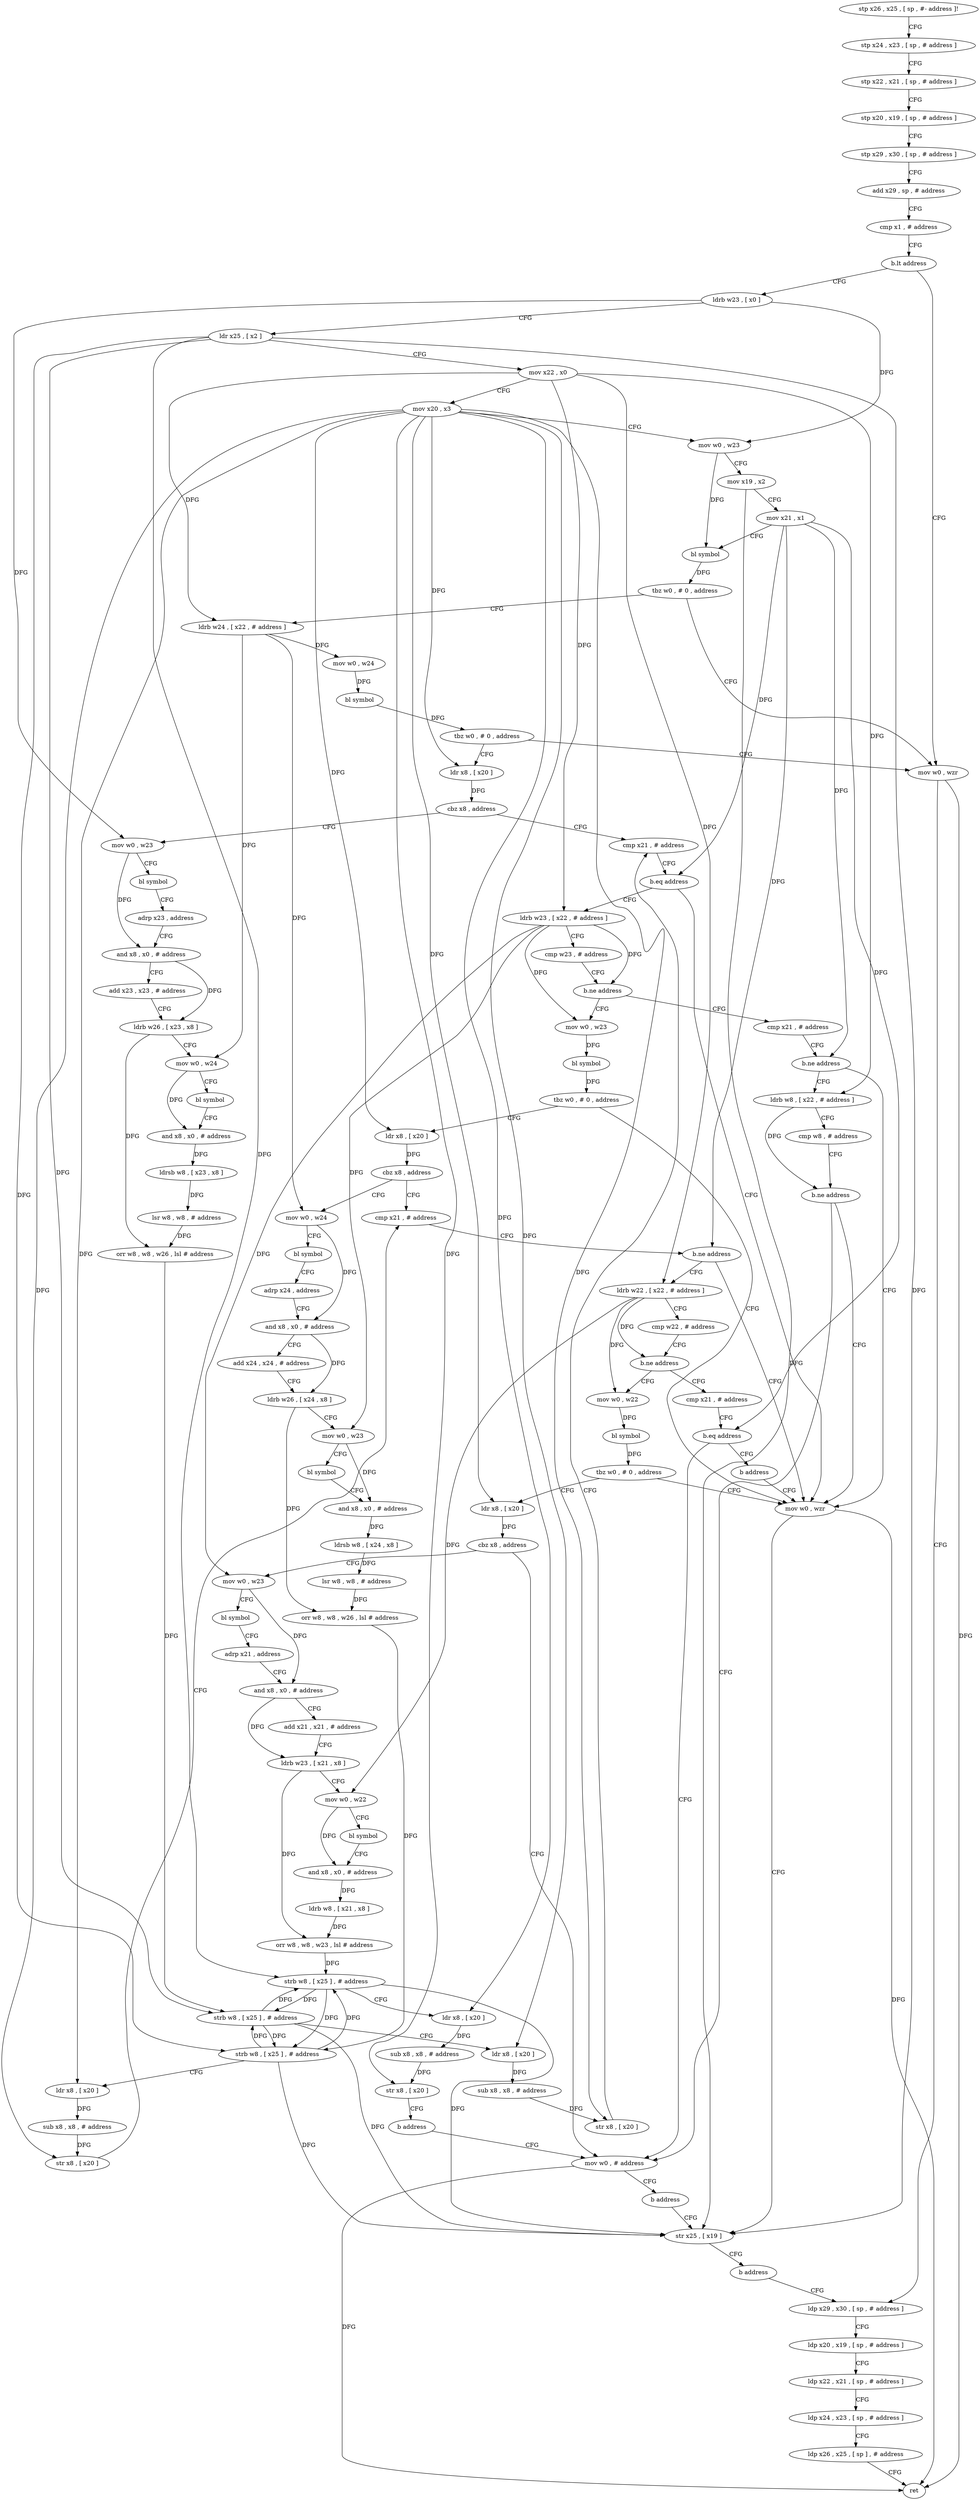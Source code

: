 digraph "func" {
"142968" [label = "stp x26 , x25 , [ sp , #- address ]!" ]
"142972" [label = "stp x24 , x23 , [ sp , # address ]" ]
"142976" [label = "stp x22 , x21 , [ sp , # address ]" ]
"142980" [label = "stp x20 , x19 , [ sp , # address ]" ]
"142984" [label = "stp x29 , x30 , [ sp , # address ]" ]
"142988" [label = "add x29 , sp , # address" ]
"142992" [label = "cmp x1 , # address" ]
"142996" [label = "b.lt address" ]
"143172" [label = "mov w0 , wzr" ]
"143000" [label = "ldrb w23 , [ x0 ]" ]
"143176" [label = "ldp x29 , x30 , [ sp , # address ]" ]
"143004" [label = "ldr x25 , [ x2 ]" ]
"143008" [label = "mov x22 , x0" ]
"143012" [label = "mov x20 , x3" ]
"143016" [label = "mov w0 , w23" ]
"143020" [label = "mov x19 , x2" ]
"143024" [label = "mov x21 , x1" ]
"143028" [label = "bl symbol" ]
"143032" [label = "tbz w0 , # 0 , address" ]
"143036" [label = "ldrb w24 , [ x22 , # address ]" ]
"143040" [label = "mov w0 , w24" ]
"143044" [label = "bl symbol" ]
"143048" [label = "tbz w0 , # 0 , address" ]
"143052" [label = "ldr x8 , [ x20 ]" ]
"143056" [label = "cbz x8 , address" ]
"143124" [label = "cmp x21 , # address" ]
"143060" [label = "mov w0 , w23" ]
"143128" [label = "b.eq address" ]
"143292" [label = "mov w0 , wzr" ]
"143132" [label = "ldrb w23 , [ x22 , # address ]" ]
"143064" [label = "bl symbol" ]
"143068" [label = "adrp x23 , address" ]
"143072" [label = "and x8 , x0 , # address" ]
"143076" [label = "add x23 , x23 , # address" ]
"143080" [label = "ldrb w26 , [ x23 , x8 ]" ]
"143084" [label = "mov w0 , w24" ]
"143088" [label = "bl symbol" ]
"143092" [label = "and x8 , x0 , # address" ]
"143096" [label = "ldrsb w8 , [ x23 , x8 ]" ]
"143100" [label = "lsr w8 , w8 , # address" ]
"143104" [label = "orr w8 , w8 , w26 , lsl # address" ]
"143108" [label = "strb w8 , [ x25 ] , # address" ]
"143112" [label = "ldr x8 , [ x20 ]" ]
"143116" [label = "sub x8 , x8 , # address" ]
"143120" [label = "str x8 , [ x20 ]" ]
"143296" [label = "str x25 , [ x19 ]" ]
"143136" [label = "cmp w23 , # address" ]
"143140" [label = "b.ne address" ]
"143200" [label = "mov w0 , w23" ]
"143144" [label = "cmp x21 , # address" ]
"143180" [label = "ldp x20 , x19 , [ sp , # address ]" ]
"143184" [label = "ldp x22 , x21 , [ sp , # address ]" ]
"143188" [label = "ldp x24 , x23 , [ sp , # address ]" ]
"143192" [label = "ldp x26 , x25 , [ sp ] , # address" ]
"143196" [label = "ret" ]
"143204" [label = "bl symbol" ]
"143208" [label = "tbz w0 , # 0 , address" ]
"143212" [label = "ldr x8 , [ x20 ]" ]
"143148" [label = "b.ne address" ]
"143152" [label = "ldrb w8 , [ x22 , # address ]" ]
"143216" [label = "cbz x8 , address" ]
"143284" [label = "cmp x21 , # address" ]
"143220" [label = "mov w0 , w24" ]
"143156" [label = "cmp w8 , # address" ]
"143160" [label = "b.ne address" ]
"143164" [label = "mov w0 , # address" ]
"143288" [label = "b.ne address" ]
"143304" [label = "ldrb w22 , [ x22 , # address ]" ]
"143224" [label = "bl symbol" ]
"143228" [label = "adrp x24 , address" ]
"143232" [label = "and x8 , x0 , # address" ]
"143236" [label = "add x24 , x24 , # address" ]
"143240" [label = "ldrb w26 , [ x24 , x8 ]" ]
"143244" [label = "mov w0 , w23" ]
"143248" [label = "bl symbol" ]
"143252" [label = "and x8 , x0 , # address" ]
"143256" [label = "ldrsb w8 , [ x24 , x8 ]" ]
"143260" [label = "lsr w8 , w8 , # address" ]
"143264" [label = "orr w8 , w8 , w26 , lsl # address" ]
"143268" [label = "strb w8 , [ x25 ] , # address" ]
"143272" [label = "ldr x8 , [ x20 ]" ]
"143276" [label = "sub x8 , x8 , # address" ]
"143280" [label = "str x8 , [ x20 ]" ]
"143168" [label = "b address" ]
"143308" [label = "cmp w22 , # address" ]
"143312" [label = "b.ne address" ]
"143328" [label = "mov w0 , w22" ]
"143316" [label = "cmp x21 , # address" ]
"143300" [label = "b address" ]
"143332" [label = "bl symbol" ]
"143336" [label = "tbz w0 , # 0 , address" ]
"143340" [label = "ldr x8 , [ x20 ]" ]
"143320" [label = "b.eq address" ]
"143324" [label = "b address" ]
"143344" [label = "cbz x8 , address" ]
"143348" [label = "mov w0 , w23" ]
"143352" [label = "bl symbol" ]
"143356" [label = "adrp x21 , address" ]
"143360" [label = "and x8 , x0 , # address" ]
"143364" [label = "add x21 , x21 , # address" ]
"143368" [label = "ldrb w23 , [ x21 , x8 ]" ]
"143372" [label = "mov w0 , w22" ]
"143376" [label = "bl symbol" ]
"143380" [label = "and x8 , x0 , # address" ]
"143384" [label = "ldrb w8 , [ x21 , x8 ]" ]
"143388" [label = "orr w8 , w8 , w23 , lsl # address" ]
"143392" [label = "strb w8 , [ x25 ] , # address" ]
"143396" [label = "ldr x8 , [ x20 ]" ]
"143400" [label = "sub x8 , x8 , # address" ]
"143404" [label = "str x8 , [ x20 ]" ]
"143408" [label = "b address" ]
"142968" -> "142972" [ label = "CFG" ]
"142972" -> "142976" [ label = "CFG" ]
"142976" -> "142980" [ label = "CFG" ]
"142980" -> "142984" [ label = "CFG" ]
"142984" -> "142988" [ label = "CFG" ]
"142988" -> "142992" [ label = "CFG" ]
"142992" -> "142996" [ label = "CFG" ]
"142996" -> "143172" [ label = "CFG" ]
"142996" -> "143000" [ label = "CFG" ]
"143172" -> "143176" [ label = "CFG" ]
"143172" -> "143196" [ label = "DFG" ]
"143000" -> "143004" [ label = "CFG" ]
"143000" -> "143016" [ label = "DFG" ]
"143000" -> "143060" [ label = "DFG" ]
"143176" -> "143180" [ label = "CFG" ]
"143004" -> "143008" [ label = "CFG" ]
"143004" -> "143108" [ label = "DFG" ]
"143004" -> "143296" [ label = "DFG" ]
"143004" -> "143268" [ label = "DFG" ]
"143004" -> "143392" [ label = "DFG" ]
"143008" -> "143012" [ label = "CFG" ]
"143008" -> "143036" [ label = "DFG" ]
"143008" -> "143132" [ label = "DFG" ]
"143008" -> "143152" [ label = "DFG" ]
"143008" -> "143304" [ label = "DFG" ]
"143012" -> "143016" [ label = "CFG" ]
"143012" -> "143052" [ label = "DFG" ]
"143012" -> "143112" [ label = "DFG" ]
"143012" -> "143120" [ label = "DFG" ]
"143012" -> "143212" [ label = "DFG" ]
"143012" -> "143272" [ label = "DFG" ]
"143012" -> "143280" [ label = "DFG" ]
"143012" -> "143340" [ label = "DFG" ]
"143012" -> "143396" [ label = "DFG" ]
"143012" -> "143404" [ label = "DFG" ]
"143016" -> "143020" [ label = "CFG" ]
"143016" -> "143028" [ label = "DFG" ]
"143020" -> "143024" [ label = "CFG" ]
"143020" -> "143296" [ label = "DFG" ]
"143024" -> "143028" [ label = "CFG" ]
"143024" -> "143128" [ label = "DFG" ]
"143024" -> "143148" [ label = "DFG" ]
"143024" -> "143288" [ label = "DFG" ]
"143024" -> "143320" [ label = "DFG" ]
"143028" -> "143032" [ label = "DFG" ]
"143032" -> "143172" [ label = "CFG" ]
"143032" -> "143036" [ label = "CFG" ]
"143036" -> "143040" [ label = "DFG" ]
"143036" -> "143084" [ label = "DFG" ]
"143036" -> "143220" [ label = "DFG" ]
"143040" -> "143044" [ label = "DFG" ]
"143044" -> "143048" [ label = "DFG" ]
"143048" -> "143172" [ label = "CFG" ]
"143048" -> "143052" [ label = "CFG" ]
"143052" -> "143056" [ label = "DFG" ]
"143056" -> "143124" [ label = "CFG" ]
"143056" -> "143060" [ label = "CFG" ]
"143124" -> "143128" [ label = "CFG" ]
"143060" -> "143064" [ label = "CFG" ]
"143060" -> "143072" [ label = "DFG" ]
"143128" -> "143292" [ label = "CFG" ]
"143128" -> "143132" [ label = "CFG" ]
"143292" -> "143296" [ label = "CFG" ]
"143292" -> "143196" [ label = "DFG" ]
"143132" -> "143136" [ label = "CFG" ]
"143132" -> "143140" [ label = "DFG" ]
"143132" -> "143200" [ label = "DFG" ]
"143132" -> "143244" [ label = "DFG" ]
"143132" -> "143348" [ label = "DFG" ]
"143064" -> "143068" [ label = "CFG" ]
"143068" -> "143072" [ label = "CFG" ]
"143072" -> "143076" [ label = "CFG" ]
"143072" -> "143080" [ label = "DFG" ]
"143076" -> "143080" [ label = "CFG" ]
"143080" -> "143084" [ label = "CFG" ]
"143080" -> "143104" [ label = "DFG" ]
"143084" -> "143088" [ label = "CFG" ]
"143084" -> "143092" [ label = "DFG" ]
"143088" -> "143092" [ label = "CFG" ]
"143092" -> "143096" [ label = "DFG" ]
"143096" -> "143100" [ label = "DFG" ]
"143100" -> "143104" [ label = "DFG" ]
"143104" -> "143108" [ label = "DFG" ]
"143108" -> "143112" [ label = "CFG" ]
"143108" -> "143296" [ label = "DFG" ]
"143108" -> "143268" [ label = "DFG" ]
"143108" -> "143392" [ label = "DFG" ]
"143112" -> "143116" [ label = "DFG" ]
"143116" -> "143120" [ label = "DFG" ]
"143120" -> "143124" [ label = "CFG" ]
"143296" -> "143300" [ label = "CFG" ]
"143136" -> "143140" [ label = "CFG" ]
"143140" -> "143200" [ label = "CFG" ]
"143140" -> "143144" [ label = "CFG" ]
"143200" -> "143204" [ label = "DFG" ]
"143144" -> "143148" [ label = "CFG" ]
"143180" -> "143184" [ label = "CFG" ]
"143184" -> "143188" [ label = "CFG" ]
"143188" -> "143192" [ label = "CFG" ]
"143192" -> "143196" [ label = "CFG" ]
"143204" -> "143208" [ label = "DFG" ]
"143208" -> "143292" [ label = "CFG" ]
"143208" -> "143212" [ label = "CFG" ]
"143212" -> "143216" [ label = "DFG" ]
"143148" -> "143292" [ label = "CFG" ]
"143148" -> "143152" [ label = "CFG" ]
"143152" -> "143156" [ label = "CFG" ]
"143152" -> "143160" [ label = "DFG" ]
"143216" -> "143284" [ label = "CFG" ]
"143216" -> "143220" [ label = "CFG" ]
"143284" -> "143288" [ label = "CFG" ]
"143220" -> "143224" [ label = "CFG" ]
"143220" -> "143232" [ label = "DFG" ]
"143156" -> "143160" [ label = "CFG" ]
"143160" -> "143292" [ label = "CFG" ]
"143160" -> "143164" [ label = "CFG" ]
"143164" -> "143168" [ label = "CFG" ]
"143164" -> "143196" [ label = "DFG" ]
"143288" -> "143304" [ label = "CFG" ]
"143288" -> "143292" [ label = "CFG" ]
"143304" -> "143308" [ label = "CFG" ]
"143304" -> "143312" [ label = "DFG" ]
"143304" -> "143328" [ label = "DFG" ]
"143304" -> "143372" [ label = "DFG" ]
"143224" -> "143228" [ label = "CFG" ]
"143228" -> "143232" [ label = "CFG" ]
"143232" -> "143236" [ label = "CFG" ]
"143232" -> "143240" [ label = "DFG" ]
"143236" -> "143240" [ label = "CFG" ]
"143240" -> "143244" [ label = "CFG" ]
"143240" -> "143264" [ label = "DFG" ]
"143244" -> "143248" [ label = "CFG" ]
"143244" -> "143252" [ label = "DFG" ]
"143248" -> "143252" [ label = "CFG" ]
"143252" -> "143256" [ label = "DFG" ]
"143256" -> "143260" [ label = "DFG" ]
"143260" -> "143264" [ label = "DFG" ]
"143264" -> "143268" [ label = "DFG" ]
"143268" -> "143272" [ label = "CFG" ]
"143268" -> "143108" [ label = "DFG" ]
"143268" -> "143296" [ label = "DFG" ]
"143268" -> "143392" [ label = "DFG" ]
"143272" -> "143276" [ label = "DFG" ]
"143276" -> "143280" [ label = "DFG" ]
"143280" -> "143284" [ label = "CFG" ]
"143168" -> "143296" [ label = "CFG" ]
"143308" -> "143312" [ label = "CFG" ]
"143312" -> "143328" [ label = "CFG" ]
"143312" -> "143316" [ label = "CFG" ]
"143328" -> "143332" [ label = "DFG" ]
"143316" -> "143320" [ label = "CFG" ]
"143300" -> "143176" [ label = "CFG" ]
"143332" -> "143336" [ label = "DFG" ]
"143336" -> "143292" [ label = "CFG" ]
"143336" -> "143340" [ label = "CFG" ]
"143340" -> "143344" [ label = "DFG" ]
"143320" -> "143164" [ label = "CFG" ]
"143320" -> "143324" [ label = "CFG" ]
"143324" -> "143292" [ label = "CFG" ]
"143344" -> "143164" [ label = "CFG" ]
"143344" -> "143348" [ label = "CFG" ]
"143348" -> "143352" [ label = "CFG" ]
"143348" -> "143360" [ label = "DFG" ]
"143352" -> "143356" [ label = "CFG" ]
"143356" -> "143360" [ label = "CFG" ]
"143360" -> "143364" [ label = "CFG" ]
"143360" -> "143368" [ label = "DFG" ]
"143364" -> "143368" [ label = "CFG" ]
"143368" -> "143372" [ label = "CFG" ]
"143368" -> "143388" [ label = "DFG" ]
"143372" -> "143376" [ label = "CFG" ]
"143372" -> "143380" [ label = "DFG" ]
"143376" -> "143380" [ label = "CFG" ]
"143380" -> "143384" [ label = "DFG" ]
"143384" -> "143388" [ label = "DFG" ]
"143388" -> "143392" [ label = "DFG" ]
"143392" -> "143396" [ label = "CFG" ]
"143392" -> "143108" [ label = "DFG" ]
"143392" -> "143296" [ label = "DFG" ]
"143392" -> "143268" [ label = "DFG" ]
"143396" -> "143400" [ label = "DFG" ]
"143400" -> "143404" [ label = "DFG" ]
"143404" -> "143408" [ label = "CFG" ]
"143408" -> "143164" [ label = "CFG" ]
}
